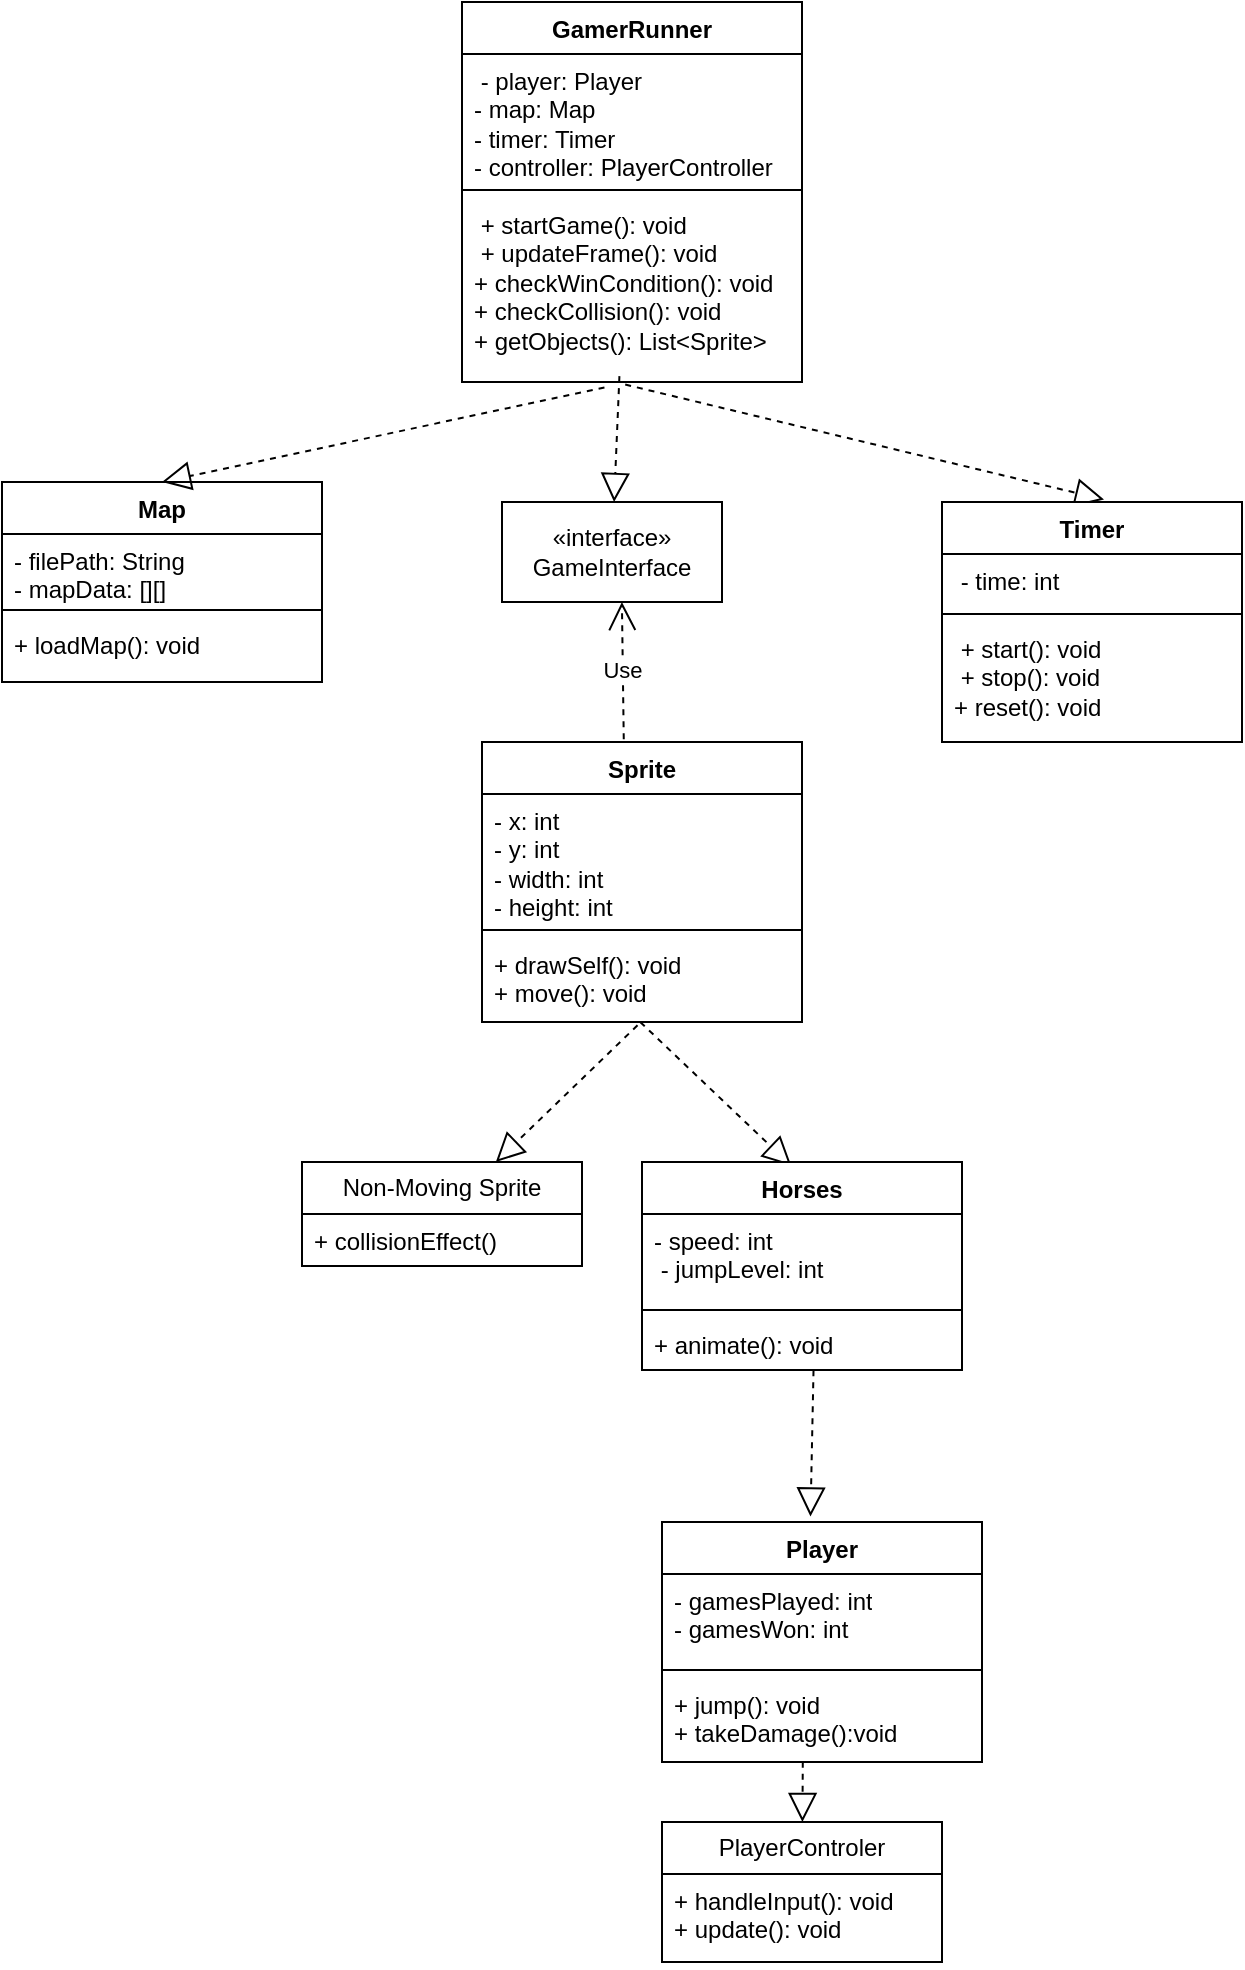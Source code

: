 <mxfile version="28.0.6">
  <diagram name="Horse Havoc UML" id="aRKbby7SROd2yB4IrQTj">
    <mxGraphModel dx="1186" dy="954" grid="1" gridSize="10" guides="0" tooltips="1" connect="1" arrows="1" fold="1" page="1" pageScale="1" pageWidth="827" pageHeight="1169" background="none" math="0" shadow="0">
      <root>
        <mxCell id="0" />
        <mxCell id="1" parent="0" />
        <mxCell id="jnWjdJIEOlPgS7PcyJGl-19" value="GamerRunner" style="swimlane;fontStyle=1;align=center;verticalAlign=top;childLayout=stackLayout;horizontal=1;startSize=26;horizontalStack=0;resizeParent=1;resizeParentMax=0;resizeLast=0;collapsible=1;marginBottom=0;whiteSpace=wrap;html=1;" parent="1" vertex="1">
          <mxGeometry x="340" y="30" width="170" height="190" as="geometry" />
        </mxCell>
        <mxCell id="jnWjdJIEOlPgS7PcyJGl-20" value="&amp;nbsp;- player: Player&amp;nbsp;&amp;nbsp;&lt;div&gt;- map: Map&lt;/div&gt;&lt;div&gt;- timer: Timer&amp;nbsp; &amp;nbsp;&amp;nbsp;&lt;/div&gt;&lt;div&gt;&lt;span style=&quot;background-color: transparent; color: light-dark(rgb(0, 0, 0), rgb(255, 255, 255));&quot;&gt;- controller: PlayerController&amp;nbsp;&lt;/span&gt;&lt;/div&gt;" style="text;strokeColor=none;fillColor=none;align=left;verticalAlign=top;spacingLeft=4;spacingRight=4;overflow=hidden;rotatable=0;points=[[0,0.5],[1,0.5]];portConstraint=eastwest;whiteSpace=wrap;html=1;" parent="jnWjdJIEOlPgS7PcyJGl-19" vertex="1">
          <mxGeometry y="26" width="170" height="64" as="geometry" />
        </mxCell>
        <mxCell id="jnWjdJIEOlPgS7PcyJGl-21" value="" style="line;strokeWidth=1;fillColor=none;align=left;verticalAlign=middle;spacingTop=-1;spacingLeft=3;spacingRight=3;rotatable=0;labelPosition=right;points=[];portConstraint=eastwest;strokeColor=inherit;" parent="jnWjdJIEOlPgS7PcyJGl-19" vertex="1">
          <mxGeometry y="90" width="170" height="8" as="geometry" />
        </mxCell>
        <mxCell id="jnWjdJIEOlPgS7PcyJGl-22" value="&amp;nbsp;+ startGame(): void&amp;nbsp;&lt;div&gt;&amp;nbsp;+ updateFrame(): void&lt;/div&gt;&lt;div&gt;+ checkWinCondition(): void&lt;/div&gt;&lt;div&gt;+ checkCollision(): void&amp;nbsp; &amp;nbsp;&lt;/div&gt;&lt;div&gt;+ getObjects(): List&amp;lt;Sprite&amp;gt;&lt;/div&gt;" style="text;strokeColor=none;fillColor=none;align=left;verticalAlign=top;spacingLeft=4;spacingRight=4;overflow=hidden;rotatable=0;points=[[0,0.5],[1,0.5]];portConstraint=eastwest;whiteSpace=wrap;html=1;" parent="jnWjdJIEOlPgS7PcyJGl-19" vertex="1">
          <mxGeometry y="98" width="170" height="92" as="geometry" />
        </mxCell>
        <mxCell id="jnWjdJIEOlPgS7PcyJGl-23" value="" style="endArrow=block;dashed=1;endFill=0;endSize=12;html=1;rounded=0;exitX=0.48;exitY=1.014;exitDx=0;exitDy=0;exitPerimeter=0;entryX=0.54;entryY=-0.01;entryDx=0;entryDy=0;entryPerimeter=0;" parent="1" source="jnWjdJIEOlPgS7PcyJGl-22" target="jnWjdJIEOlPgS7PcyJGl-25" edge="1">
          <mxGeometry width="160" relative="1" as="geometry">
            <mxPoint x="340" y="180" as="sourcePoint" />
            <mxPoint x="550" y="260" as="targetPoint" />
          </mxGeometry>
        </mxCell>
        <mxCell id="jnWjdJIEOlPgS7PcyJGl-25" value="Timer" style="swimlane;fontStyle=1;align=center;verticalAlign=top;childLayout=stackLayout;horizontal=1;startSize=26;horizontalStack=0;resizeParent=1;resizeParentMax=0;resizeLast=0;collapsible=1;marginBottom=0;whiteSpace=wrap;html=1;" parent="1" vertex="1">
          <mxGeometry x="580" y="280" width="150" height="120" as="geometry" />
        </mxCell>
        <mxCell id="jnWjdJIEOlPgS7PcyJGl-26" value="&amp;nbsp;- time: int&amp;nbsp;&amp;nbsp;" style="text;strokeColor=none;fillColor=none;align=left;verticalAlign=top;spacingLeft=4;spacingRight=4;overflow=hidden;rotatable=0;points=[[0,0.5],[1,0.5]];portConstraint=eastwest;whiteSpace=wrap;html=1;" parent="jnWjdJIEOlPgS7PcyJGl-25" vertex="1">
          <mxGeometry y="26" width="150" height="26" as="geometry" />
        </mxCell>
        <mxCell id="jnWjdJIEOlPgS7PcyJGl-27" value="" style="line;strokeWidth=1;fillColor=none;align=left;verticalAlign=middle;spacingTop=-1;spacingLeft=3;spacingRight=3;rotatable=0;labelPosition=right;points=[];portConstraint=eastwest;strokeColor=inherit;" parent="jnWjdJIEOlPgS7PcyJGl-25" vertex="1">
          <mxGeometry y="52" width="150" height="8" as="geometry" />
        </mxCell>
        <mxCell id="jnWjdJIEOlPgS7PcyJGl-28" value="&amp;nbsp;+ start(): void&amp;nbsp;&lt;div&gt;&amp;nbsp;+ stop(): void&amp;nbsp;&amp;nbsp;&lt;/div&gt;&lt;div&gt;+ reset(): void&amp;nbsp;&lt;/div&gt;" style="text;strokeColor=none;fillColor=none;align=left;verticalAlign=top;spacingLeft=4;spacingRight=4;overflow=hidden;rotatable=0;points=[[0,0.5],[1,0.5]];portConstraint=eastwest;whiteSpace=wrap;html=1;" parent="jnWjdJIEOlPgS7PcyJGl-25" vertex="1">
          <mxGeometry y="60" width="150" height="60" as="geometry" />
        </mxCell>
        <mxCell id="jnWjdJIEOlPgS7PcyJGl-29" value="Map" style="swimlane;fontStyle=1;align=center;verticalAlign=top;childLayout=stackLayout;horizontal=1;startSize=26;horizontalStack=0;resizeParent=1;resizeParentMax=0;resizeLast=0;collapsible=1;marginBottom=0;whiteSpace=wrap;html=1;" parent="1" vertex="1">
          <mxGeometry x="110" y="270" width="160" height="100" as="geometry" />
        </mxCell>
        <mxCell id="jnWjdJIEOlPgS7PcyJGl-30" value="- filePath: String&lt;div&gt;- mapData: [][]&amp;nbsp;&lt;/div&gt;" style="text;strokeColor=none;fillColor=none;align=left;verticalAlign=top;spacingLeft=4;spacingRight=4;overflow=hidden;rotatable=0;points=[[0,0.5],[1,0.5]];portConstraint=eastwest;whiteSpace=wrap;html=1;" parent="jnWjdJIEOlPgS7PcyJGl-29" vertex="1">
          <mxGeometry y="26" width="160" height="34" as="geometry" />
        </mxCell>
        <mxCell id="jnWjdJIEOlPgS7PcyJGl-31" value="" style="line;strokeWidth=1;fillColor=none;align=left;verticalAlign=middle;spacingTop=-1;spacingLeft=3;spacingRight=3;rotatable=0;labelPosition=right;points=[];portConstraint=eastwest;strokeColor=inherit;" parent="jnWjdJIEOlPgS7PcyJGl-29" vertex="1">
          <mxGeometry y="60" width="160" height="8" as="geometry" />
        </mxCell>
        <mxCell id="jnWjdJIEOlPgS7PcyJGl-32" value="+ loadMap(): void&lt;div&gt;&lt;br&gt;&lt;/div&gt;&lt;div&gt;&lt;br&gt;&lt;/div&gt;" style="text;strokeColor=none;fillColor=none;align=left;verticalAlign=top;spacingLeft=4;spacingRight=4;overflow=hidden;rotatable=0;points=[[0,0.5],[1,0.5]];portConstraint=eastwest;whiteSpace=wrap;html=1;" parent="jnWjdJIEOlPgS7PcyJGl-29" vertex="1">
          <mxGeometry y="68" width="160" height="32" as="geometry" />
        </mxCell>
        <mxCell id="jnWjdJIEOlPgS7PcyJGl-34" value="«interface»&lt;br&gt;&lt;div&gt;GameInterface&lt;/div&gt;" style="html=1;whiteSpace=wrap;" parent="1" vertex="1">
          <mxGeometry x="360" y="280" width="110" height="50" as="geometry" />
        </mxCell>
        <mxCell id="jnWjdJIEOlPgS7PcyJGl-35" value="Use" style="endArrow=open;endSize=12;dashed=1;html=1;rounded=0;entryX=0.545;entryY=1;entryDx=0;entryDy=0;entryPerimeter=0;exitX=0.443;exitY=-0.01;exitDx=0;exitDy=0;exitPerimeter=0;" parent="1" source="jnWjdJIEOlPgS7PcyJGl-36" target="jnWjdJIEOlPgS7PcyJGl-34" edge="1">
          <mxGeometry width="160" relative="1" as="geometry">
            <mxPoint x="420" y="400" as="sourcePoint" />
            <mxPoint x="510" y="310" as="targetPoint" />
          </mxGeometry>
        </mxCell>
        <mxCell id="jnWjdJIEOlPgS7PcyJGl-36" value="Sprite" style="swimlane;fontStyle=1;align=center;verticalAlign=top;childLayout=stackLayout;horizontal=1;startSize=26;horizontalStack=0;resizeParent=1;resizeParentMax=0;resizeLast=0;collapsible=1;marginBottom=0;whiteSpace=wrap;html=1;" parent="1" vertex="1">
          <mxGeometry x="350" y="400" width="160" height="140" as="geometry" />
        </mxCell>
        <mxCell id="jnWjdJIEOlPgS7PcyJGl-37" value="&lt;div&gt;- x: int&amp;nbsp; &amp;nbsp; &amp;nbsp; &amp;nbsp; &amp;nbsp; &amp;nbsp; &amp;nbsp; &amp;nbsp; &amp;nbsp; &amp;nbsp; &amp;nbsp; &amp;nbsp; &amp;nbsp; &amp;nbsp; &amp;nbsp; &amp;nbsp; &amp;nbsp;&lt;/div&gt;&lt;div&gt;- y: int&amp;nbsp; &amp;nbsp; &amp;nbsp; &amp;nbsp; &amp;nbsp; &amp;nbsp; &amp;nbsp; &amp;nbsp; &amp;nbsp; &amp;nbsp; &amp;nbsp; &amp;nbsp; &amp;nbsp; &amp;nbsp; &amp;nbsp; &amp;nbsp; &amp;nbsp;&amp;nbsp;&lt;/div&gt;&lt;div&gt;-&lt;span style=&quot;background-color: transparent; color: light-dark(rgb(0, 0, 0), rgb(255, 255, 255));&quot;&gt;&amp;nbsp;width: int&amp;nbsp; &amp;nbsp; &amp;nbsp; &amp;nbsp; &amp;nbsp; &amp;nbsp; &amp;nbsp; &amp;nbsp; &amp;nbsp; &amp;nbsp; &amp;nbsp; &amp;nbsp; &amp;nbsp; &amp;nbsp;&lt;/span&gt;&lt;/div&gt;&lt;div&gt;&lt;span style=&quot;background-color: transparent; color: light-dark(rgb(0, 0, 0), rgb(255, 255, 255));&quot;&gt;- height: int&lt;/span&gt;&lt;/div&gt;" style="text;strokeColor=none;fillColor=none;align=left;verticalAlign=top;spacingLeft=4;spacingRight=4;overflow=hidden;rotatable=0;points=[[0,0.5],[1,0.5]];portConstraint=eastwest;whiteSpace=wrap;html=1;" parent="jnWjdJIEOlPgS7PcyJGl-36" vertex="1">
          <mxGeometry y="26" width="160" height="64" as="geometry" />
        </mxCell>
        <mxCell id="jnWjdJIEOlPgS7PcyJGl-38" value="" style="line;strokeWidth=1;fillColor=none;align=left;verticalAlign=middle;spacingTop=-1;spacingLeft=3;spacingRight=3;rotatable=0;labelPosition=right;points=[];portConstraint=eastwest;strokeColor=inherit;" parent="jnWjdJIEOlPgS7PcyJGl-36" vertex="1">
          <mxGeometry y="90" width="160" height="8" as="geometry" />
        </mxCell>
        <mxCell id="jnWjdJIEOlPgS7PcyJGl-39" value="&lt;div&gt;+ drawSelf(): void&amp;nbsp; &amp;nbsp; &amp;nbsp; &amp;nbsp; &amp;nbsp; &amp;nbsp; &amp;nbsp; &amp;nbsp;&amp;nbsp;&lt;/div&gt;&lt;div&gt;+ move(): void&lt;/div&gt;" style="text;strokeColor=none;fillColor=none;align=left;verticalAlign=top;spacingLeft=4;spacingRight=4;overflow=hidden;rotatable=0;points=[[0,0.5],[1,0.5]];portConstraint=eastwest;whiteSpace=wrap;html=1;" parent="jnWjdJIEOlPgS7PcyJGl-36" vertex="1">
          <mxGeometry y="98" width="160" height="42" as="geometry" />
        </mxCell>
        <mxCell id="jnWjdJIEOlPgS7PcyJGl-40" value="" style="endArrow=block;dashed=1;endFill=0;endSize=12;html=1;rounded=0;exitX=0.486;exitY=1.039;exitDx=0;exitDy=0;exitPerimeter=0;" parent="1" source="jnWjdJIEOlPgS7PcyJGl-39" target="jnWjdJIEOlPgS7PcyJGl-43" edge="1">
          <mxGeometry width="160" relative="1" as="geometry">
            <mxPoint x="340" y="580" as="sourcePoint" />
            <mxPoint x="360" y="610" as="targetPoint" />
          </mxGeometry>
        </mxCell>
        <mxCell id="jnWjdJIEOlPgS7PcyJGl-42" value="" style="endArrow=block;dashed=1;endFill=0;endSize=12;html=1;rounded=0;exitX=0.495;exitY=1.002;exitDx=0;exitDy=0;exitPerimeter=0;entryX=0.467;entryY=0.019;entryDx=0;entryDy=0;entryPerimeter=0;" parent="1" source="jnWjdJIEOlPgS7PcyJGl-39" target="jnWjdJIEOlPgS7PcyJGl-48" edge="1">
          <mxGeometry width="160" relative="1" as="geometry">
            <mxPoint x="340" y="580" as="sourcePoint" />
            <mxPoint x="480" y="600" as="targetPoint" />
          </mxGeometry>
        </mxCell>
        <mxCell id="jnWjdJIEOlPgS7PcyJGl-43" value="Non-Moving Sprite" style="swimlane;fontStyle=0;childLayout=stackLayout;horizontal=1;startSize=26;fillColor=none;horizontalStack=0;resizeParent=1;resizeParentMax=0;resizeLast=0;collapsible=1;marginBottom=0;whiteSpace=wrap;html=1;" parent="1" vertex="1">
          <mxGeometry x="260" y="610" width="140" height="52" as="geometry" />
        </mxCell>
        <mxCell id="jnWjdJIEOlPgS7PcyJGl-44" value="+ collisionEffect()" style="text;strokeColor=none;fillColor=none;align=left;verticalAlign=top;spacingLeft=4;spacingRight=4;overflow=hidden;rotatable=0;points=[[0,0.5],[1,0.5]];portConstraint=eastwest;whiteSpace=wrap;html=1;" parent="jnWjdJIEOlPgS7PcyJGl-43" vertex="1">
          <mxGeometry y="26" width="140" height="26" as="geometry" />
        </mxCell>
        <mxCell id="jnWjdJIEOlPgS7PcyJGl-48" value="Horses" style="swimlane;fontStyle=1;align=center;verticalAlign=top;childLayout=stackLayout;horizontal=1;startSize=26;horizontalStack=0;resizeParent=1;resizeParentMax=0;resizeLast=0;collapsible=1;marginBottom=0;whiteSpace=wrap;html=1;" parent="1" vertex="1">
          <mxGeometry x="430" y="610" width="160" height="104" as="geometry" />
        </mxCell>
        <mxCell id="jnWjdJIEOlPgS7PcyJGl-49" value="- speed: int&amp;nbsp; &amp;nbsp;&lt;div&gt;&amp;nbsp;- jumpLevel: int&amp;nbsp;&amp;nbsp;&lt;/div&gt;" style="text;strokeColor=none;fillColor=none;align=left;verticalAlign=top;spacingLeft=4;spacingRight=4;overflow=hidden;rotatable=0;points=[[0,0.5],[1,0.5]];portConstraint=eastwest;whiteSpace=wrap;html=1;" parent="jnWjdJIEOlPgS7PcyJGl-48" vertex="1">
          <mxGeometry y="26" width="160" height="44" as="geometry" />
        </mxCell>
        <mxCell id="jnWjdJIEOlPgS7PcyJGl-50" value="" style="line;strokeWidth=1;fillColor=none;align=left;verticalAlign=middle;spacingTop=-1;spacingLeft=3;spacingRight=3;rotatable=0;labelPosition=right;points=[];portConstraint=eastwest;strokeColor=inherit;" parent="jnWjdJIEOlPgS7PcyJGl-48" vertex="1">
          <mxGeometry y="70" width="160" height="8" as="geometry" />
        </mxCell>
        <mxCell id="jnWjdJIEOlPgS7PcyJGl-51" value="+ animate(): void&amp;nbsp; &amp;nbsp;&amp;nbsp;" style="text;strokeColor=none;fillColor=none;align=left;verticalAlign=top;spacingLeft=4;spacingRight=4;overflow=hidden;rotatable=0;points=[[0,0.5],[1,0.5]];portConstraint=eastwest;whiteSpace=wrap;html=1;" parent="jnWjdJIEOlPgS7PcyJGl-48" vertex="1">
          <mxGeometry y="78" width="160" height="26" as="geometry" />
        </mxCell>
        <mxCell id="jnWjdJIEOlPgS7PcyJGl-52" value="" style="endArrow=block;dashed=1;endFill=0;endSize=12;html=1;rounded=0;exitX=0.536;exitY=1.005;exitDx=0;exitDy=0;exitPerimeter=0;entryX=0.464;entryY=-0.023;entryDx=0;entryDy=0;entryPerimeter=0;" parent="1" source="jnWjdJIEOlPgS7PcyJGl-51" target="jnWjdJIEOlPgS7PcyJGl-53" edge="1">
          <mxGeometry width="160" relative="1" as="geometry">
            <mxPoint x="270" y="640" as="sourcePoint" />
            <mxPoint x="516" y="780" as="targetPoint" />
          </mxGeometry>
        </mxCell>
        <mxCell id="jnWjdJIEOlPgS7PcyJGl-53" value="Player" style="swimlane;fontStyle=1;align=center;verticalAlign=top;childLayout=stackLayout;horizontal=1;startSize=26;horizontalStack=0;resizeParent=1;resizeParentMax=0;resizeLast=0;collapsible=1;marginBottom=0;whiteSpace=wrap;html=1;" parent="1" vertex="1">
          <mxGeometry x="440" y="790" width="160" height="120" as="geometry" />
        </mxCell>
        <mxCell id="jnWjdJIEOlPgS7PcyJGl-54" value="&lt;div&gt;- gamesPlayed: int&lt;/div&gt;&lt;div&gt;- gamesWon: int&amp;nbsp;&lt;/div&gt;" style="text;strokeColor=none;fillColor=none;align=left;verticalAlign=top;spacingLeft=4;spacingRight=4;overflow=hidden;rotatable=0;points=[[0,0.5],[1,0.5]];portConstraint=eastwest;whiteSpace=wrap;html=1;" parent="jnWjdJIEOlPgS7PcyJGl-53" vertex="1">
          <mxGeometry y="26" width="160" height="44" as="geometry" />
        </mxCell>
        <mxCell id="jnWjdJIEOlPgS7PcyJGl-55" value="" style="line;strokeWidth=1;fillColor=none;align=left;verticalAlign=middle;spacingTop=-1;spacingLeft=3;spacingRight=3;rotatable=0;labelPosition=right;points=[];portConstraint=eastwest;strokeColor=inherit;" parent="jnWjdJIEOlPgS7PcyJGl-53" vertex="1">
          <mxGeometry y="70" width="160" height="8" as="geometry" />
        </mxCell>
        <mxCell id="jnWjdJIEOlPgS7PcyJGl-56" value="&lt;div&gt;+ jump(): void&amp;nbsp;&amp;nbsp;&lt;/div&gt;&lt;div&gt;&lt;span style=&quot;background-color: transparent; color: light-dark(rgb(0, 0, 0), rgb(255, 255, 255));&quot;&gt;+ takeDamage():void&lt;/span&gt;&lt;/div&gt;" style="text;strokeColor=none;fillColor=none;align=left;verticalAlign=top;spacingLeft=4;spacingRight=4;overflow=hidden;rotatable=0;points=[[0,0.5],[1,0.5]];portConstraint=eastwest;whiteSpace=wrap;html=1;" parent="jnWjdJIEOlPgS7PcyJGl-53" vertex="1">
          <mxGeometry y="78" width="160" height="42" as="geometry" />
        </mxCell>
        <mxCell id="jnWjdJIEOlPgS7PcyJGl-57" value="PlayerControler" style="swimlane;fontStyle=0;childLayout=stackLayout;horizontal=1;startSize=26;fillColor=none;horizontalStack=0;resizeParent=1;resizeParentMax=0;resizeLast=0;collapsible=1;marginBottom=0;whiteSpace=wrap;html=1;" parent="1" vertex="1">
          <mxGeometry x="440" y="940" width="140" height="70" as="geometry" />
        </mxCell>
        <mxCell id="jnWjdJIEOlPgS7PcyJGl-60" value="&lt;div&gt;+ handleInput(): void&amp;nbsp; &amp;nbsp;&amp;nbsp;&lt;/div&gt;&lt;div&gt;&lt;span style=&quot;background-color: transparent; color: light-dark(rgb(0, 0, 0), rgb(255, 255, 255));&quot;&gt;+ update(): void&lt;/span&gt;&lt;/div&gt;" style="text;strokeColor=none;fillColor=none;align=left;verticalAlign=top;spacingLeft=4;spacingRight=4;overflow=hidden;rotatable=0;points=[[0,0.5],[1,0.5]];portConstraint=eastwest;whiteSpace=wrap;html=1;" parent="jnWjdJIEOlPgS7PcyJGl-57" vertex="1">
          <mxGeometry y="26" width="140" height="44" as="geometry" />
        </mxCell>
        <mxCell id="jnWjdJIEOlPgS7PcyJGl-62" value="" style="endArrow=block;dashed=1;endFill=0;endSize=12;html=1;rounded=0;exitX=0.44;exitY=0.996;exitDx=0;exitDy=0;exitPerimeter=0;" parent="1" source="jnWjdJIEOlPgS7PcyJGl-56" target="jnWjdJIEOlPgS7PcyJGl-57" edge="1">
          <mxGeometry width="160" relative="1" as="geometry">
            <mxPoint x="400" y="920" as="sourcePoint" />
            <mxPoint x="560" y="920" as="targetPoint" />
          </mxGeometry>
        </mxCell>
        <mxCell id="9Y_BMsJWQWWsx8uprplZ-1" value="" style="endArrow=block;dashed=1;endFill=0;endSize=12;html=1;rounded=0;exitX=0.419;exitY=1.03;exitDx=0;exitDy=0;exitPerimeter=0;entryX=0.5;entryY=0;entryDx=0;entryDy=0;" edge="1" parent="1" source="jnWjdJIEOlPgS7PcyJGl-22" target="jnWjdJIEOlPgS7PcyJGl-29">
          <mxGeometry width="160" relative="1" as="geometry">
            <mxPoint x="504" y="230" as="sourcePoint" />
            <mxPoint x="270" y="300" as="targetPoint" />
          </mxGeometry>
        </mxCell>
        <mxCell id="9Y_BMsJWQWWsx8uprplZ-2" value="" style="endArrow=block;dashed=1;endFill=0;endSize=12;html=1;rounded=0;exitX=0.463;exitY=0.968;exitDx=0;exitDy=0;exitPerimeter=0;" edge="1" parent="1" source="jnWjdJIEOlPgS7PcyJGl-22" target="jnWjdJIEOlPgS7PcyJGl-34">
          <mxGeometry width="160" relative="1" as="geometry">
            <mxPoint x="434" y="520" as="sourcePoint" />
            <mxPoint x="200" y="590" as="targetPoint" />
          </mxGeometry>
        </mxCell>
      </root>
    </mxGraphModel>
  </diagram>
</mxfile>
